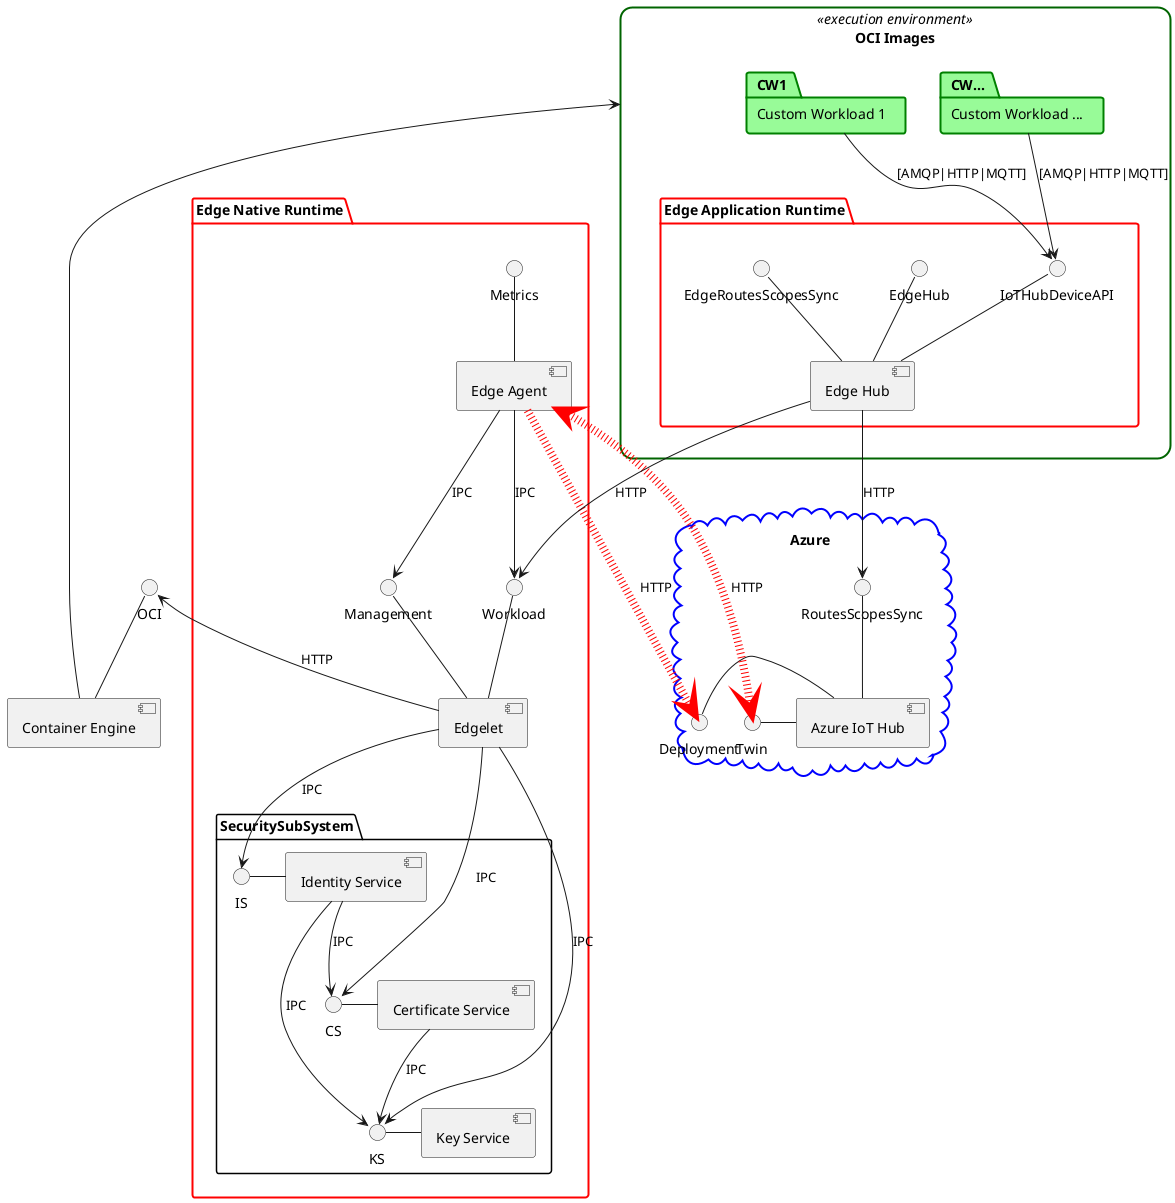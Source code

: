@startuml

' title Azure IoT Edge runtime components diagram


'
' Cloud
'
cloud Azure #line:blue;line.bold;text:black { 
	Deployment -le- [Azure IoT Hub] 
	Twin -ri- [Azure IoT Hub] 
	RoutesScopesSync -do- [Azure IoT Hub] 
}

'
' Edge
'

OCI -- [Container Engine]

package "Edge Native Runtime" as NativeRuntime #line:red;line.bold;text:black { 
	
	package SecuritySubSystem {
		IS - [Identity Service] 
		CS - [Certificate Service] 
		KS - [Key Service] 
	}
	
	Management -- [Edgelet] 
	Workload -- [Edgelet] 
	
	Metrics -- [Edge Agent] 
}
rectangle "OCI Images" <<execution environment>> as OCIExec #line:darkgreen;line.bold;text:black { 
	package "Edge Application Runtime" as ApplicationRuntime #line:red;line.bold;text:black {
		IoTHubDeviceAPI -- [Edge Hub]
		EdgeHub -- [Edge Hub]
		EdgeRoutesScopesSync -- [Edge Hub]
	}
	package "Custom Workload 1" as CW1 #palegreen;line:green;line.bold;text:black
	package "Custom Workload ..." as CW... #palegreen;line:green;line.bold;text:black
}


'
' Interactions
'

'
' Security Sub-System
'
[Identity Service] --> [CS] : IPC
[Identity Service] --> [KS] : IPC
[Certificate Service] --> [KS] : IPC

[Edgelet] --> IS : IPC
[Edgelet] --> CS : IPC
[Edgelet] --> KS : IPC

'
' Container Engine
'
[Edgelet] -up-> OCI : HTTP
[Container Engine]  -up-> OCIExec

'
' Edge Runtime
'
[Edge Agent] --> Workload : IPC
[Edge Agent] --> Management : IPC

[Edge Agent] .[#red,dotted,thickness=8]do.> Deployment : HTTP
[Edge Agent] <.[#red,dotted,thickness=8]do.> Twin : HTTP

[Edge Hub] --> Workload : HTTP
[Edge Hub] --> RoutesScopesSync : HTTP

'
' User
'
CW1 --> IoTHubDeviceAPI : [AMQP|HTTP|MQTT]
CW... --> IoTHubDeviceAPI : [AMQP|HTTP|MQTT]

'
' Look & feel
'
skinparam rectangle {
    roundCorner<<execution environment>> 25
	LineThickness<<security boundary>> 1
	LineColor<<security boundary>> black
}


@enduml
